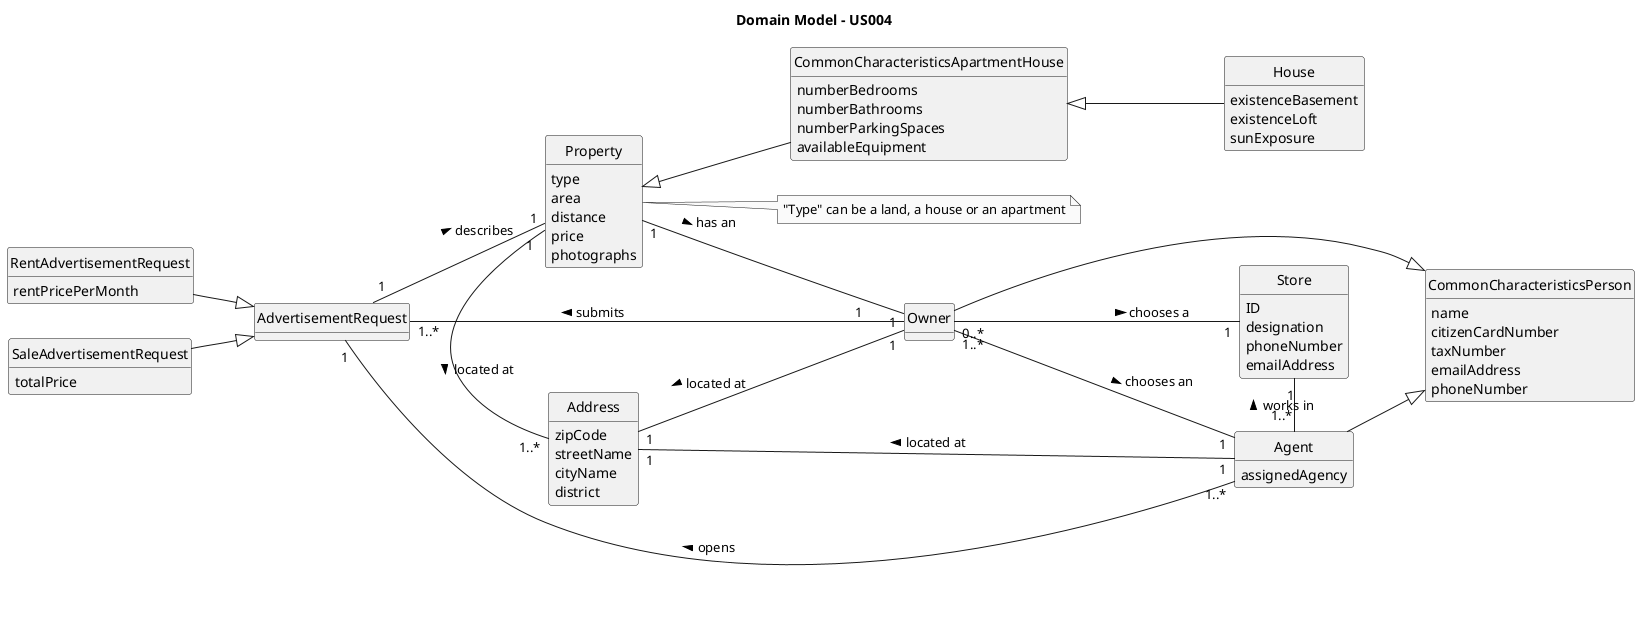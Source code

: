 @startuml
skinparam monochrome true
skinparam packageStyle rectangle
skinparam shadowing false

left to right direction

skinparam classAttributeIconSize 0

hide circle
hide methods

title Domain Model - US004

class Owner {

}

class Store {
    ID
    designation
    phoneNumber
    emailAddress
}

class Agent {
    assignedAgency
}

class Property {
    type
    area
    distance
    price
    photographs
}

class CommonCharacteristicsApartmentHouse {
    numberBedrooms
    numberBathrooms
    numberParkingSpaces
    availableEquipment
}

class House {
    existenceBasement
    existenceLoft
    sunExposure
}

class AdvertisementRequest {

}

class SaleAdvertisementRequest {
    totalPrice
}

class RentAdvertisementRequest {
    rentPricePerMonth
}

class Address {
    zipCode
    streetName
    cityName
    district
}

class CommonCharacteristicsPerson {
    name
    citizenCardNumber
    taxNumber
    emailAddress
    phoneNumber
}

note right of Property
    "Type" can be a land, a house or an apartment
end note

Owner "1..*" -- "1" Agent : chooses an >
Owner "0..*" -- "1" Store : chooses a >
Owner "1" - "1" Property : has an <
Owner --|> CommonCharacteristicsPerson

Store "1" - "1..*" Agent : works in <

Property <|-- CommonCharacteristicsApartmentHouse
CommonCharacteristicsApartmentHouse <|-- House

AdvertisementRequest "1..*" -- "1          " Owner : submits <
AdvertisementRequest "1" -- "1" Property : describes >
AdvertisementRequest "1" -- "1..*" Agent : opens <

Address "1..*" -left- "1 " Property : located at <
Address "1 " -- "1" Owner : located at <
Address "1" -- "1" Agent : located at <

Agent -down-|> CommonCharacteristicsPerson

AdvertisementRequest <|-up- SaleAdvertisementRequest
AdvertisementRequest <|-up- RentAdvertisementRequest
@enduml